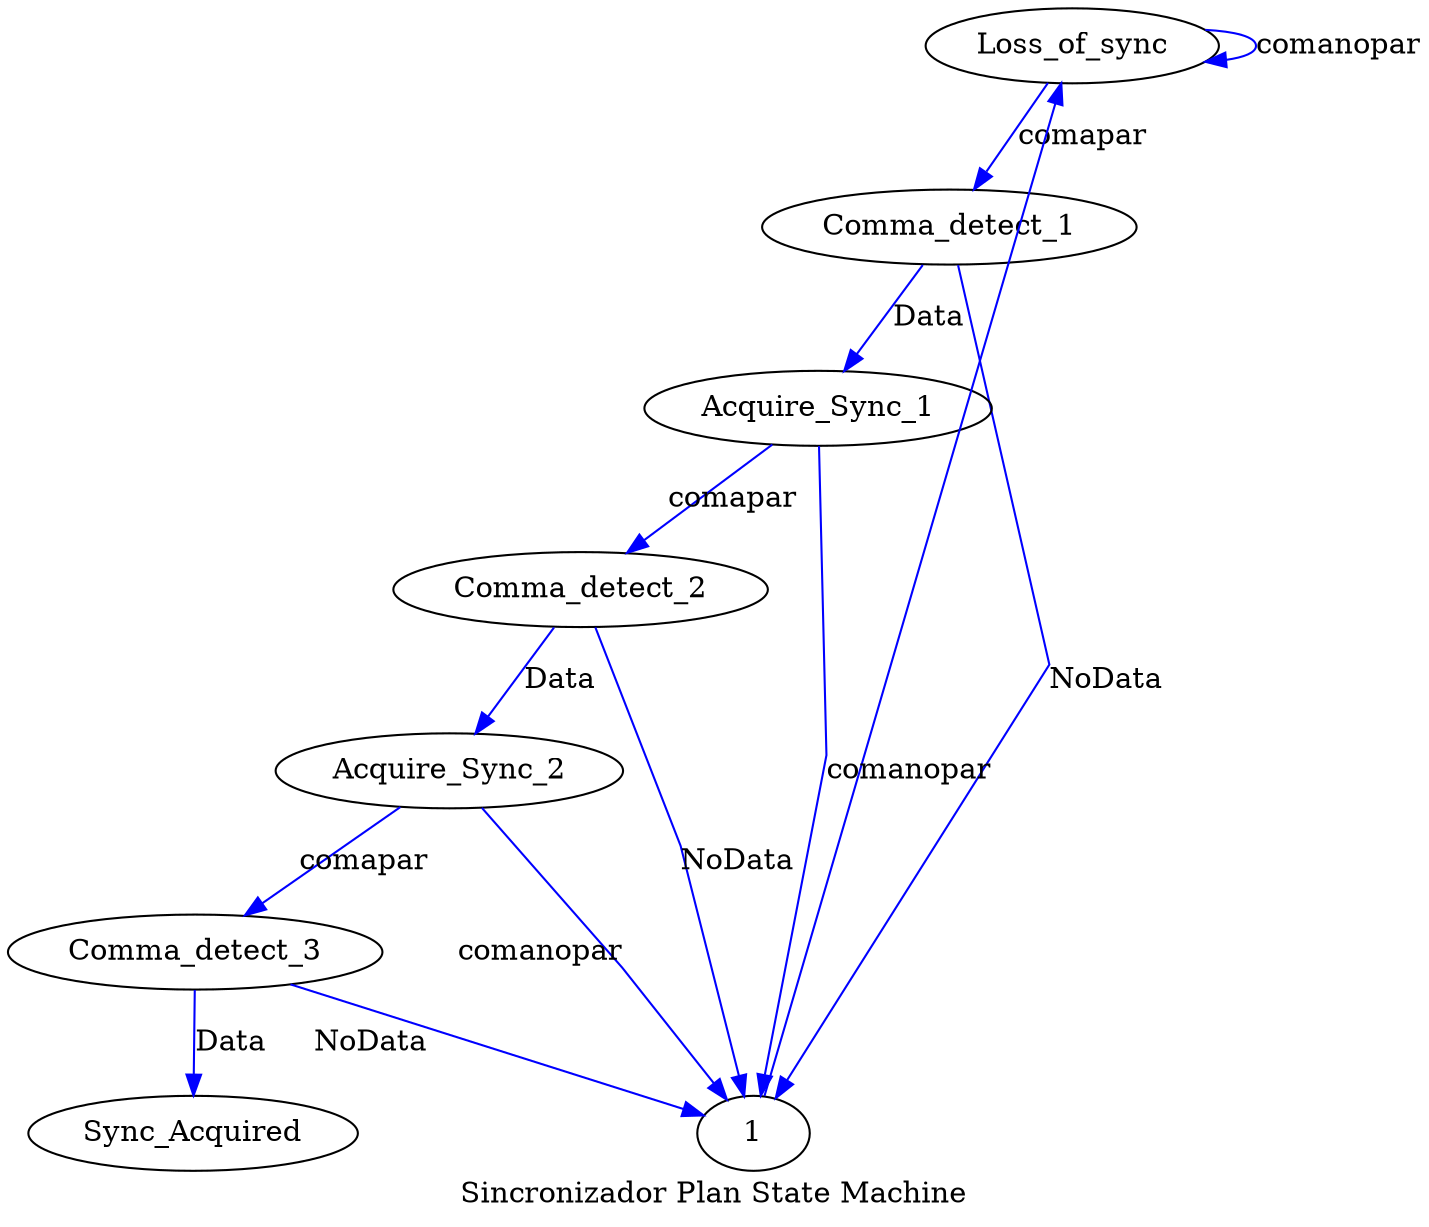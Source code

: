 digraph sincronizador {
    splines="FALSE";
    style=filled
    label="Sincronizador Plan State Machine"
    color = blue;

    //State 1
    Loss_of_sync -> Loss_of_sync [label=comanopar, color=blue]; 
    Loss_of_sync ->  Comma_detect_1 [label=comapar, color=blue];
    //State 2
    Comma_detect_1 -> 1 [label=NoData, color=blue];
    1 -> Loss_of_sync  [color=blue];
    Comma_detect_1 -> Acquire_Sync_1 [label=Data, color=blue];
    //State 3
    Acquire_Sync_1-> Comma_detect_2 [label=comapar, color=blue];
    Acquire_Sync_1-> 1 [label=comanopar, color=blue];

    //State 3
    Comma_detect_2->  Acquire_Sync_2[label=Data, color=blue]
    Comma_detect_2->  1[label=NoData, color=blue]
    //State 4
    Acquire_Sync_2-> Comma_detect_3 [label=comapar, color=blue];
    Acquire_Sync_2-> 1 [label=comanopar, color=blue];
    //State 3
    Comma_detect_3->  Sync_Acquired[label=Data, color=blue]
    Comma_detect_3->  1[label=NoData, color=blue]

}


